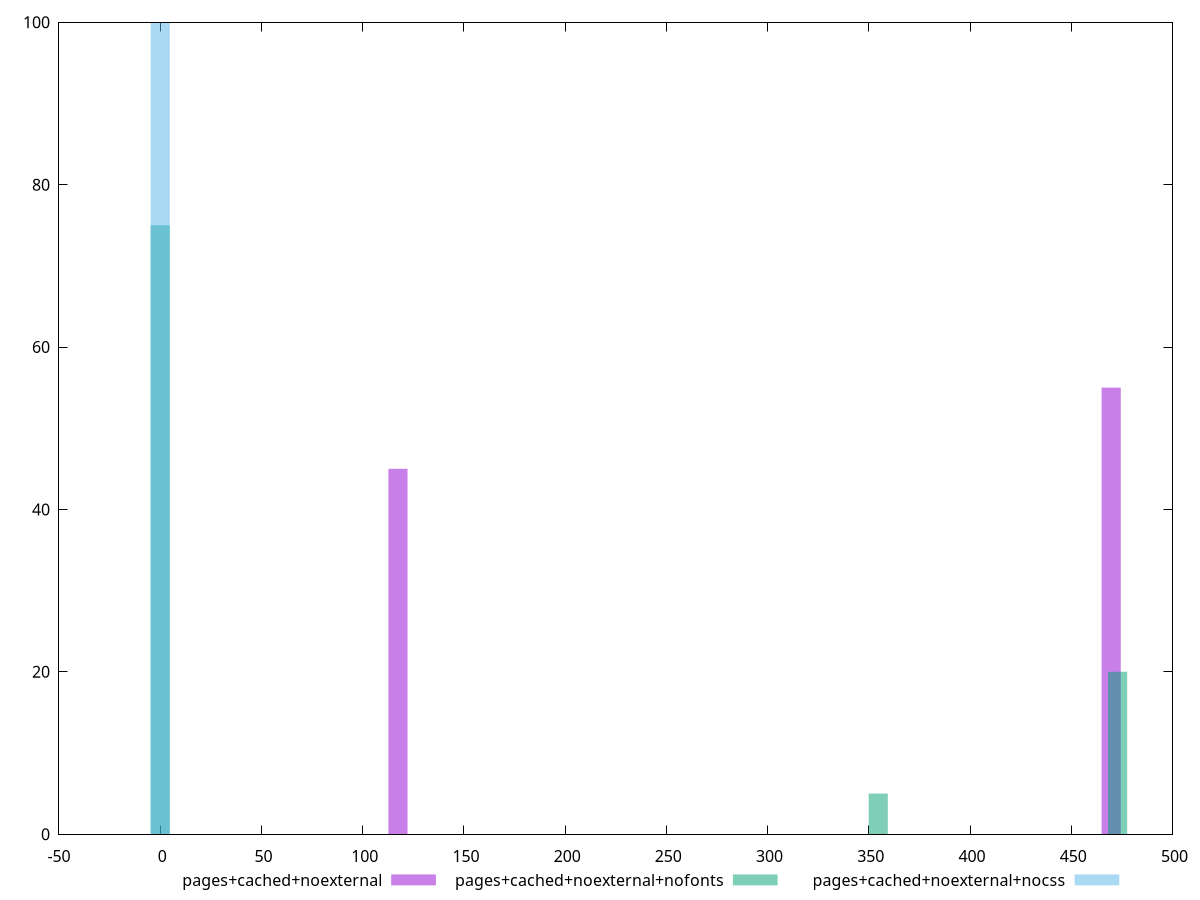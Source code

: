 $_pagesCachedNoexternal <<EOF
117.42842121164311 45
469.71368484657245 55
EOF
$_pagesCachedNoexternalNofonts <<EOF
0 75
354.6566813070569 5
472.87557507607585 20
EOF
$_pagesCachedNoexternalNocss <<EOF
0 100
EOF
set key outside below
set terminal pngcairo
set output "report_00006_2020-11-02T20-21-41.718Z/render-blocking-resources/render-blocking-resources_pages+cached+noexternal_pages+cached+noexternal+nofonts_pages+cached+noexternal+nocss+hist.png"
set boxwidth 9.457511501521516
set style fill transparent solid 0.5 noborder
set yrange [0:100]
plot $_pagesCachedNoexternal title "pages+cached+noexternal" with boxes ,$_pagesCachedNoexternalNofonts title "pages+cached+noexternal+nofonts" with boxes ,$_pagesCachedNoexternalNocss title "pages+cached+noexternal+nocss" with boxes ,